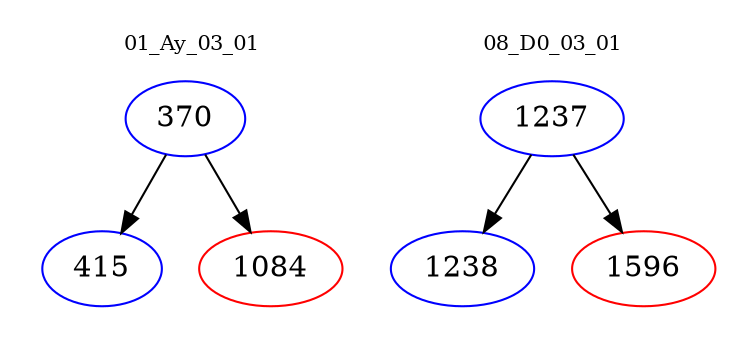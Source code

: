 digraph{
subgraph cluster_0 {
color = white
label = "01_Ay_03_01";
fontsize=10;
T0_370 [label="370", color="blue"]
T0_370 -> T0_415 [color="black"]
T0_415 [label="415", color="blue"]
T0_370 -> T0_1084 [color="black"]
T0_1084 [label="1084", color="red"]
}
subgraph cluster_1 {
color = white
label = "08_D0_03_01";
fontsize=10;
T1_1237 [label="1237", color="blue"]
T1_1237 -> T1_1238 [color="black"]
T1_1238 [label="1238", color="blue"]
T1_1237 -> T1_1596 [color="black"]
T1_1596 [label="1596", color="red"]
}
}
